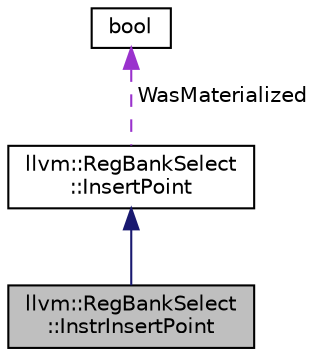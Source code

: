 digraph "llvm::RegBankSelect::InstrInsertPoint"
{
 // LATEX_PDF_SIZE
  bgcolor="transparent";
  edge [fontname="Helvetica",fontsize="10",labelfontname="Helvetica",labelfontsize="10"];
  node [fontname="Helvetica",fontsize="10",shape="box"];
  Node1 [label="llvm::RegBankSelect\l::InstrInsertPoint",height=0.2,width=0.4,color="black", fillcolor="grey75", style="filled", fontcolor="black",tooltip="Insertion point before or after an instruction."];
  Node2 -> Node1 [dir="back",color="midnightblue",fontsize="10",style="solid",fontname="Helvetica"];
  Node2 [label="llvm::RegBankSelect\l::InsertPoint",height=0.2,width=0.4,color="black",URL="$classllvm_1_1RegBankSelect_1_1InsertPoint.html",tooltip="Abstract class used to represent an insertion point in a CFG."];
  Node3 -> Node2 [dir="back",color="darkorchid3",fontsize="10",style="dashed",label=" WasMaterialized" ,fontname="Helvetica"];
  Node3 [label="bool",height=0.2,width=0.4,color="black",URL="$classbool.html",tooltip=" "];
}
